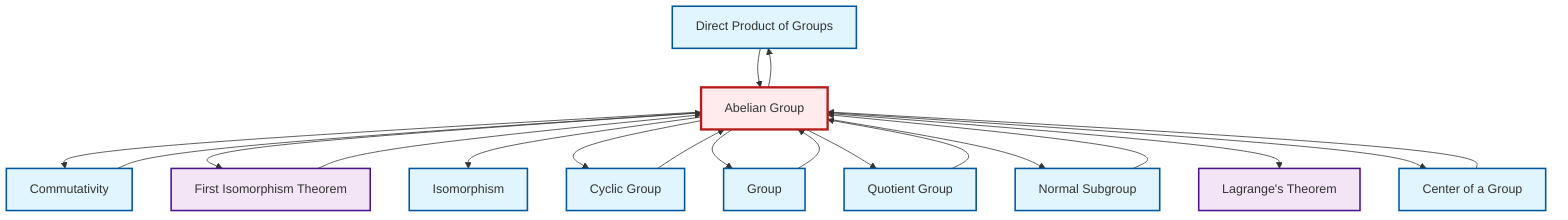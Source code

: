 graph TD
    classDef definition fill:#e1f5fe,stroke:#01579b,stroke-width:2px
    classDef theorem fill:#f3e5f5,stroke:#4a148c,stroke-width:2px
    classDef axiom fill:#fff3e0,stroke:#e65100,stroke-width:2px
    classDef example fill:#e8f5e9,stroke:#1b5e20,stroke-width:2px
    classDef current fill:#ffebee,stroke:#b71c1c,stroke-width:3px
    def-isomorphism["Isomorphism"]:::definition
    def-direct-product["Direct Product of Groups"]:::definition
    def-cyclic-group["Cyclic Group"]:::definition
    def-abelian-group["Abelian Group"]:::definition
    def-commutativity["Commutativity"]:::definition
    def-normal-subgroup["Normal Subgroup"]:::definition
    thm-first-isomorphism["First Isomorphism Theorem"]:::theorem
    thm-lagrange["Lagrange's Theorem"]:::theorem
    def-group["Group"]:::definition
    def-center-of-group["Center of a Group"]:::definition
    def-quotient-group["Quotient Group"]:::definition
    def-abelian-group --> def-commutativity
    def-abelian-group --> thm-first-isomorphism
    def-abelian-group --> def-isomorphism
    def-abelian-group --> def-cyclic-group
    def-abelian-group --> def-group
    def-abelian-group --> def-quotient-group
    def-direct-product --> def-abelian-group
    def-abelian-group --> def-normal-subgroup
    thm-first-isomorphism --> def-abelian-group
    def-cyclic-group --> def-abelian-group
    def-abelian-group --> thm-lagrange
    def-normal-subgroup --> def-abelian-group
    def-center-of-group --> def-abelian-group
    def-commutativity --> def-abelian-group
    def-group --> def-abelian-group
    def-quotient-group --> def-abelian-group
    def-abelian-group --> def-direct-product
    def-abelian-group --> def-center-of-group
    class def-abelian-group current